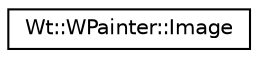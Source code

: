 digraph "Graphical Class Hierarchy"
{
 // LATEX_PDF_SIZE
  edge [fontname="Helvetica",fontsize="10",labelfontname="Helvetica",labelfontsize="10"];
  node [fontname="Helvetica",fontsize="10",shape=record];
  rankdir="LR";
  Node0 [label="Wt::WPainter::Image",height=0.2,width=0.4,color="black", fillcolor="white", style="filled",URL="$classWt_1_1WPainter_1_1Image.html",tooltip="An image that can be rendered on a WPainter."];
}
